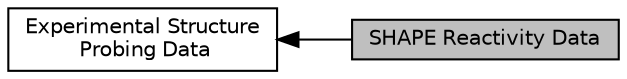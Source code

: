 digraph "SHAPE Reactivity Data"
{
  bgcolor="transparent";
  edge [fontname="Helvetica",fontsize="10",labelfontname="Helvetica",labelfontsize="10"];
  node [fontname="Helvetica",fontsize="10",shape=box];
  rankdir=LR;
  Node1 [label="Experimental Structure\l Probing Data",height=0.2,width=0.4,color="black",URL="$group__probing__data.html",tooltip="Include Experimental Structure Probing Data to Guide Structure Predictions."];
  Node0 [label="SHAPE Reactivity Data",height=0.2,width=0.4,color="black", fillcolor="grey75", style="filled", fontcolor="black",tooltip="Incorporate SHAPE reactivity structure probing data into the folding recursions by means of soft cons..."];
  Node1->Node0 [shape=plaintext, dir="back", style="solid"];
}
